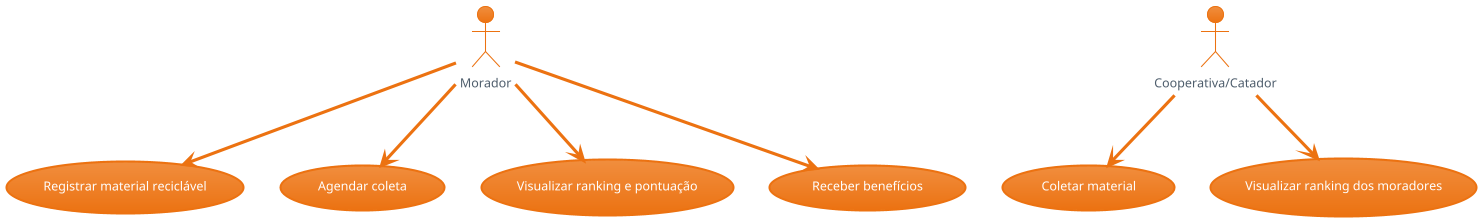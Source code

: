 @startuml
!theme aws-orange

actor Morador
actor "Cooperativa/Catador" as Cooperativa

Morador --> (Registrar material reciclável)
Morador --> (Agendar coleta)
Morador --> (Visualizar ranking e pontuação)
Morador --> (Receber benefícios)

Cooperativa --> (Coletar material)
Cooperativa --> (Visualizar ranking dos moradores)

@enduml

